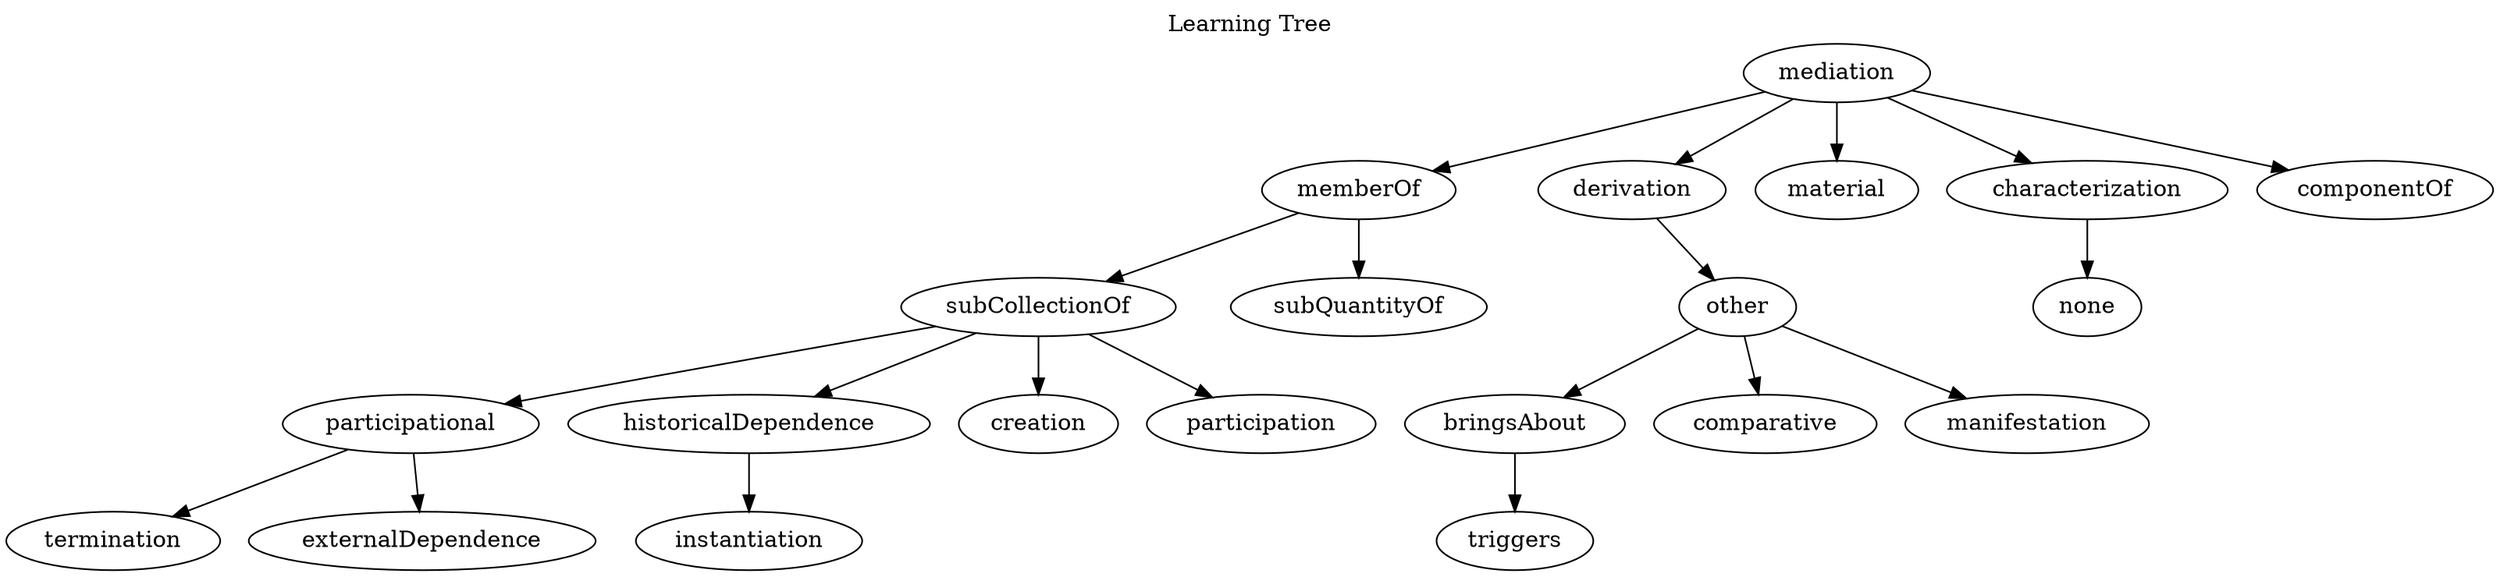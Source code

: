 strict digraph  {
label="Learning Tree";
labelloc=t;
labeljust=c;
mediation;
memberOf;
derivation;
material;
characterization;
componentOf;
subCollectionOf;
subQuantityOf;
other;
bringsAbout;
comparative;
manifestation;
participational;
historicalDependence;
creation;
participation;
termination;
externalDependence;
instantiation;
triggers;
none;
mediation -> memberOf;
mediation -> derivation;
mediation -> material;
mediation -> characterization;
mediation -> componentOf;
memberOf -> subCollectionOf;
memberOf -> subQuantityOf;
derivation -> other;
characterization -> none;
subCollectionOf -> participational;
subCollectionOf -> historicalDependence;
subCollectionOf -> creation;
subCollectionOf -> participation;
other -> bringsAbout;
other -> comparative;
other -> manifestation;
bringsAbout -> triggers;
participational -> termination;
participational -> externalDependence;
historicalDependence -> instantiation;
}
